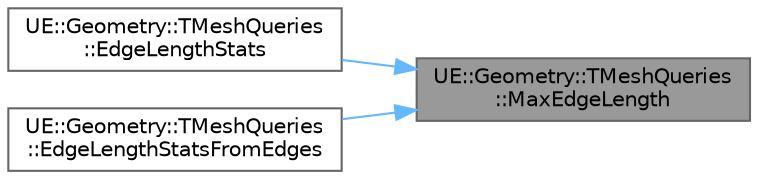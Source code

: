 digraph "UE::Geometry::TMeshQueries::MaxEdgeLength"
{
 // INTERACTIVE_SVG=YES
 // LATEX_PDF_SIZE
  bgcolor="transparent";
  edge [fontname=Helvetica,fontsize=10,labelfontname=Helvetica,labelfontsize=10];
  node [fontname=Helvetica,fontsize=10,shape=box,height=0.2,width=0.4];
  rankdir="RL";
  Node1 [id="Node000001",label="UE::Geometry::TMeshQueries\l::MaxEdgeLength",height=0.2,width=0.4,color="gray40", fillcolor="grey60", style="filled", fontcolor="black",tooltip="Compute the longest edge length for the given mesh."];
  Node1 -> Node2 [id="edge1_Node000001_Node000002",dir="back",color="steelblue1",style="solid",tooltip=" "];
  Node2 [id="Node000002",label="UE::Geometry::TMeshQueries\l::EdgeLengthStats",height=0.2,width=0.4,color="grey40", fillcolor="white", style="filled",URL="$dd/d39/classUE_1_1Geometry_1_1TMeshQueries.html#ae1877786c94dbd17339c0b90e5c697de",tooltip="Compute the min, max, and mean edge lengths for the given mesh."];
  Node1 -> Node3 [id="edge2_Node000001_Node000003",dir="back",color="steelblue1",style="solid",tooltip=" "];
  Node3 [id="Node000003",label="UE::Geometry::TMeshQueries\l::EdgeLengthStatsFromEdges",height=0.2,width=0.4,color="grey40", fillcolor="white", style="filled",URL="$dd/d39/classUE_1_1Geometry_1_1TMeshQueries.html#a458f3d1ea1d6cebbbec4728ecb4b13bc",tooltip="Given a mesh and a subset of mesh edges, compute the min, max, and mean edge lengths."];
}
